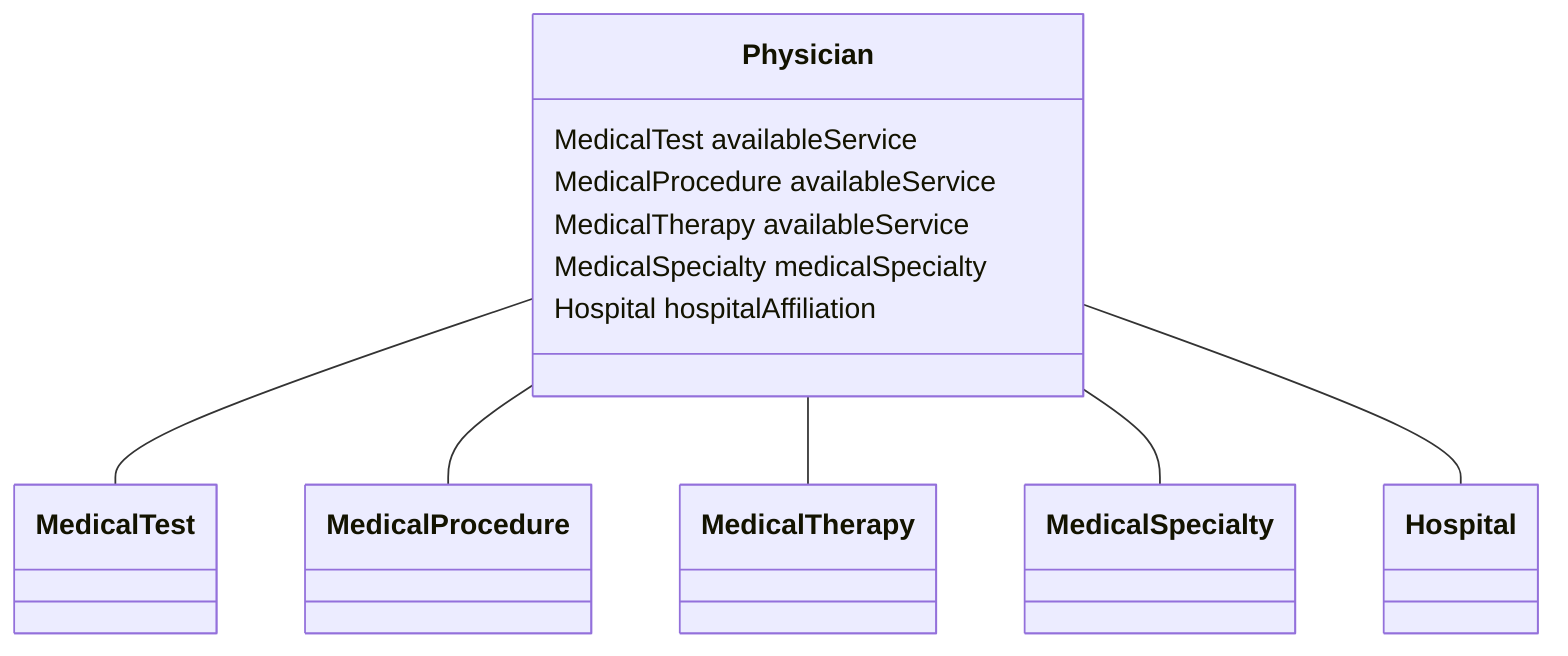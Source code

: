 classDiagram
  Physician -- MedicalTest
  Physician -- MedicalProcedure
  Physician -- MedicalTherapy
  Physician -- MedicalSpecialty
  Physician -- Hospital


class Physician {

  MedicalTest availableService
  MedicalProcedure availableService
  MedicalTherapy availableService
  MedicalSpecialty medicalSpecialty
  Hospital hospitalAffiliation

 }